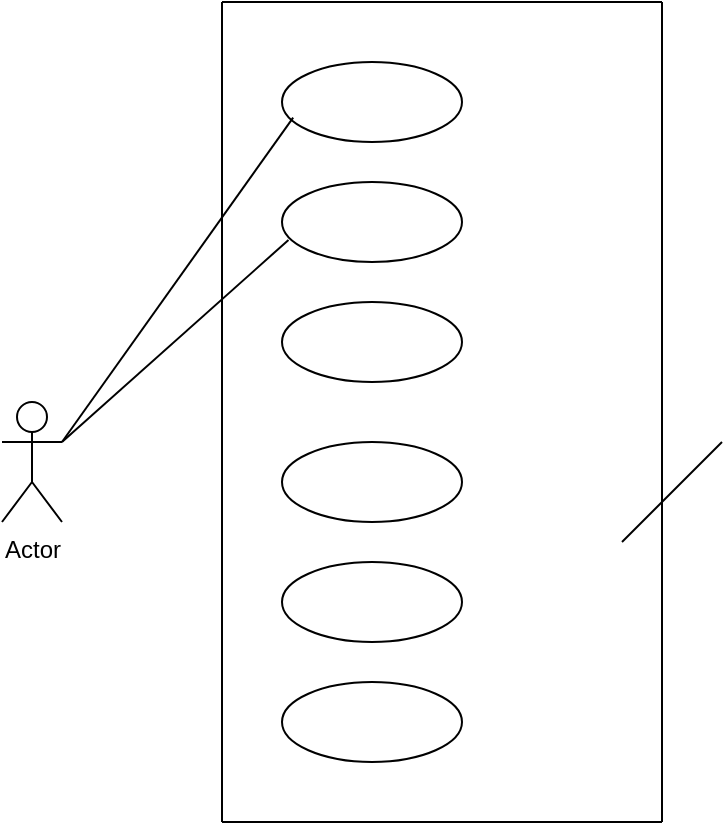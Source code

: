 <mxfile version="21.3.4" type="github">
  <diagram name="Page-1" id="zxL5nQAqXX0AkMMArjW-">
    <mxGraphModel dx="1050" dy="541" grid="1" gridSize="10" guides="1" tooltips="1" connect="1" arrows="1" fold="1" page="1" pageScale="1" pageWidth="850" pageHeight="1100" math="0" shadow="0">
      <root>
        <mxCell id="0" />
        <mxCell id="1" parent="0" />
        <mxCell id="uA1yjkFGK57nxFIue9zr-2" value="Actor" style="shape=umlActor;verticalLabelPosition=bottom;verticalAlign=top;html=1;outlineConnect=0;" vertex="1" parent="1">
          <mxGeometry x="90" y="240" width="30" height="60" as="geometry" />
        </mxCell>
        <mxCell id="uA1yjkFGK57nxFIue9zr-3" value="" style="ellipse;whiteSpace=wrap;html=1;" vertex="1" parent="1">
          <mxGeometry x="230" y="70" width="90" height="40" as="geometry" />
        </mxCell>
        <mxCell id="uA1yjkFGK57nxFIue9zr-4" value="" style="ellipse;whiteSpace=wrap;html=1;" vertex="1" parent="1">
          <mxGeometry x="230" y="130" width="90" height="40" as="geometry" />
        </mxCell>
        <mxCell id="uA1yjkFGK57nxFIue9zr-5" value="" style="ellipse;whiteSpace=wrap;html=1;" vertex="1" parent="1">
          <mxGeometry x="230" y="190" width="90" height="40" as="geometry" />
        </mxCell>
        <mxCell id="uA1yjkFGK57nxFIue9zr-6" value="" style="ellipse;whiteSpace=wrap;html=1;" vertex="1" parent="1">
          <mxGeometry x="230" y="260" width="90" height="40" as="geometry" />
        </mxCell>
        <mxCell id="uA1yjkFGK57nxFIue9zr-7" value="" style="ellipse;whiteSpace=wrap;html=1;" vertex="1" parent="1">
          <mxGeometry x="230" y="320" width="90" height="40" as="geometry" />
        </mxCell>
        <mxCell id="uA1yjkFGK57nxFIue9zr-8" value="" style="ellipse;whiteSpace=wrap;html=1;" vertex="1" parent="1">
          <mxGeometry x="230" y="380" width="90" height="40" as="geometry" />
        </mxCell>
        <mxCell id="uA1yjkFGK57nxFIue9zr-34" value="" style="endArrow=none;html=1;rounded=0;" edge="1" parent="1">
          <mxGeometry width="50" height="50" relative="1" as="geometry">
            <mxPoint x="200" y="450" as="sourcePoint" />
            <mxPoint x="200" y="40" as="targetPoint" />
          </mxGeometry>
        </mxCell>
        <mxCell id="uA1yjkFGK57nxFIue9zr-36" value="" style="endArrow=none;html=1;rounded=0;" edge="1" parent="1">
          <mxGeometry width="50" height="50" relative="1" as="geometry">
            <mxPoint x="200" y="40" as="sourcePoint" />
            <mxPoint x="420" y="40" as="targetPoint" />
          </mxGeometry>
        </mxCell>
        <mxCell id="uA1yjkFGK57nxFIue9zr-37" value="" style="endArrow=none;html=1;rounded=0;" edge="1" parent="1">
          <mxGeometry width="50" height="50" relative="1" as="geometry">
            <mxPoint x="420" y="450" as="sourcePoint" />
            <mxPoint x="420" y="40" as="targetPoint" />
          </mxGeometry>
        </mxCell>
        <mxCell id="uA1yjkFGK57nxFIue9zr-38" value="" style="endArrow=none;html=1;rounded=0;" edge="1" parent="1">
          <mxGeometry width="50" height="50" relative="1" as="geometry">
            <mxPoint x="200" y="450" as="sourcePoint" />
            <mxPoint x="420" y="450" as="targetPoint" />
          </mxGeometry>
        </mxCell>
        <mxCell id="uA1yjkFGK57nxFIue9zr-39" value="" style="endArrow=none;html=1;rounded=0;entryX=0.062;entryY=0.695;entryDx=0;entryDy=0;entryPerimeter=0;" edge="1" parent="1" target="uA1yjkFGK57nxFIue9zr-3">
          <mxGeometry width="50" height="50" relative="1" as="geometry">
            <mxPoint x="120" y="260" as="sourcePoint" />
            <mxPoint x="170" y="210" as="targetPoint" />
          </mxGeometry>
        </mxCell>
        <mxCell id="uA1yjkFGK57nxFIue9zr-40" value="" style="endArrow=none;html=1;rounded=0;entryX=0.036;entryY=0.725;entryDx=0;entryDy=0;entryPerimeter=0;" edge="1" parent="1" target="uA1yjkFGK57nxFIue9zr-4">
          <mxGeometry width="50" height="50" relative="1" as="geometry">
            <mxPoint x="120" y="260" as="sourcePoint" />
            <mxPoint x="170" y="210" as="targetPoint" />
          </mxGeometry>
        </mxCell>
        <mxCell id="uA1yjkFGK57nxFIue9zr-41" value="" style="endArrow=none;html=1;rounded=0;" edge="1" parent="1">
          <mxGeometry width="50" height="50" relative="1" as="geometry">
            <mxPoint x="400" y="310" as="sourcePoint" />
            <mxPoint x="450" y="260" as="targetPoint" />
          </mxGeometry>
        </mxCell>
      </root>
    </mxGraphModel>
  </diagram>
</mxfile>
